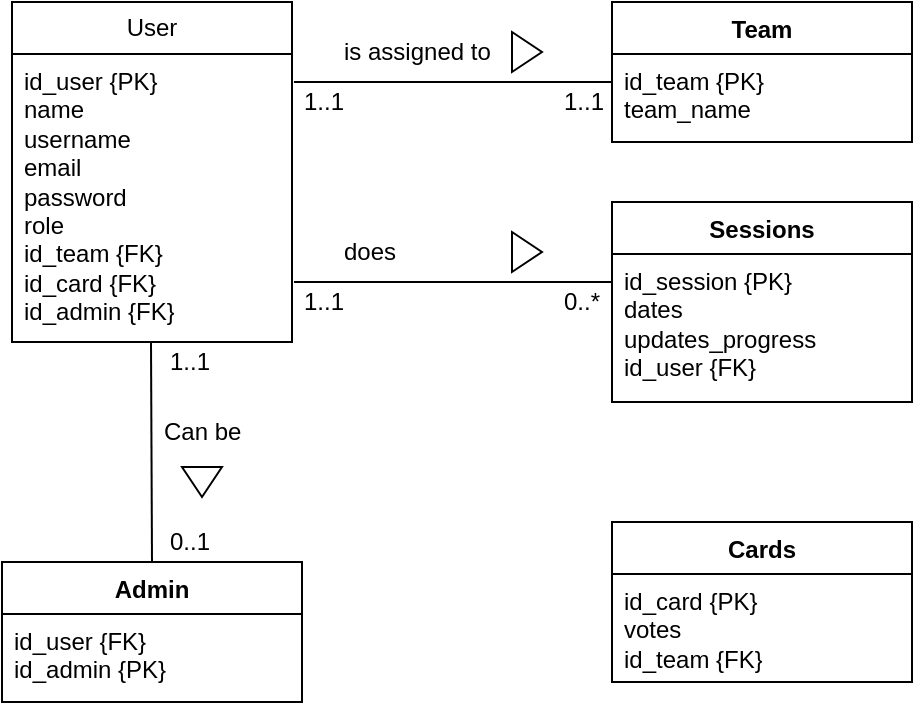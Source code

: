 <mxfile version="26.0.9">
  <diagram name="Page-1" id="9eBU3R_AnWCkEIKJGbm8">
    <mxGraphModel dx="1434" dy="780" grid="1" gridSize="10" guides="1" tooltips="1" connect="1" arrows="1" fold="1" page="1" pageScale="1" pageWidth="827" pageHeight="1169" math="0" shadow="0">
      <root>
        <mxCell id="0" />
        <mxCell id="1" parent="0" />
        <mxCell id="3t3Ay2Q8ecQ7W4Vr8PqS-1" value="User" style="swimlane;fontStyle=0;childLayout=stackLayout;horizontal=1;startSize=26;fillColor=none;horizontalStack=0;resizeParent=1;resizeParentMax=0;resizeLast=0;collapsible=1;marginBottom=0;whiteSpace=wrap;html=1;" vertex="1" parent="1">
          <mxGeometry x="80" y="40" width="140" height="170" as="geometry" />
        </mxCell>
        <mxCell id="3t3Ay2Q8ecQ7W4Vr8PqS-2" value="id_user {PK}&lt;div&gt;name&lt;/div&gt;&lt;div&gt;username&lt;/div&gt;&lt;div&gt;email&lt;/div&gt;&lt;div&gt;password&lt;/div&gt;&lt;div&gt;role&lt;/div&gt;&lt;div&gt;id_team {FK}&lt;/div&gt;&lt;div&gt;id_card {FK}&lt;/div&gt;&lt;div&gt;id_admin {FK}&lt;/div&gt;" style="text;strokeColor=none;fillColor=none;align=left;verticalAlign=top;spacingLeft=4;spacingRight=4;overflow=hidden;rotatable=0;points=[[0,0.5],[1,0.5]];portConstraint=eastwest;whiteSpace=wrap;html=1;" vertex="1" parent="3t3Ay2Q8ecQ7W4Vr8PqS-1">
          <mxGeometry y="26" width="140" height="144" as="geometry" />
        </mxCell>
        <mxCell id="3t3Ay2Q8ecQ7W4Vr8PqS-5" value="Admin" style="swimlane;fontStyle=1;align=center;verticalAlign=top;childLayout=stackLayout;horizontal=1;startSize=26;horizontalStack=0;resizeParent=1;resizeParentMax=0;resizeLast=0;collapsible=1;marginBottom=0;whiteSpace=wrap;html=1;" vertex="1" parent="1">
          <mxGeometry x="75" y="320" width="150" height="70" as="geometry" />
        </mxCell>
        <mxCell id="3t3Ay2Q8ecQ7W4Vr8PqS-6" value="id_user {FK}&lt;br&gt;id_admin {PK}" style="text;strokeColor=none;fillColor=none;align=left;verticalAlign=top;spacingLeft=4;spacingRight=4;overflow=hidden;rotatable=0;points=[[0,0.5],[1,0.5]];portConstraint=eastwest;whiteSpace=wrap;html=1;" vertex="1" parent="3t3Ay2Q8ecQ7W4Vr8PqS-5">
          <mxGeometry y="26" width="150" height="44" as="geometry" />
        </mxCell>
        <mxCell id="3t3Ay2Q8ecQ7W4Vr8PqS-22" value="Sessions" style="swimlane;fontStyle=1;align=center;verticalAlign=top;childLayout=stackLayout;horizontal=1;startSize=26;horizontalStack=0;resizeParent=1;resizeParentMax=0;resizeLast=0;collapsible=1;marginBottom=0;whiteSpace=wrap;html=1;" vertex="1" parent="1">
          <mxGeometry x="380" y="140" width="150" height="100" as="geometry" />
        </mxCell>
        <mxCell id="3t3Ay2Q8ecQ7W4Vr8PqS-23" value="id_session {PK}&lt;div&gt;dates&lt;/div&gt;&lt;div&gt;updates_progress&lt;/div&gt;&lt;div&gt;id_user {FK}&lt;/div&gt;" style="text;strokeColor=none;fillColor=none;align=left;verticalAlign=top;spacingLeft=4;spacingRight=4;overflow=hidden;rotatable=0;points=[[0,0.5],[1,0.5]];portConstraint=eastwest;whiteSpace=wrap;html=1;" vertex="1" parent="3t3Ay2Q8ecQ7W4Vr8PqS-22">
          <mxGeometry y="26" width="150" height="74" as="geometry" />
        </mxCell>
        <mxCell id="3t3Ay2Q8ecQ7W4Vr8PqS-24" value="Cards" style="swimlane;fontStyle=1;align=center;verticalAlign=top;childLayout=stackLayout;horizontal=1;startSize=26;horizontalStack=0;resizeParent=1;resizeParentMax=0;resizeLast=0;collapsible=1;marginBottom=0;whiteSpace=wrap;html=1;" vertex="1" parent="1">
          <mxGeometry x="380" y="300" width="150" height="80" as="geometry" />
        </mxCell>
        <mxCell id="3t3Ay2Q8ecQ7W4Vr8PqS-25" value="id_card {PK}&lt;div&gt;votes&lt;br&gt;&lt;div&gt;id_team {FK}&lt;/div&gt;&lt;/div&gt;" style="text;strokeColor=none;fillColor=none;align=left;verticalAlign=top;spacingLeft=4;spacingRight=4;overflow=hidden;rotatable=0;points=[[0,0.5],[1,0.5]];portConstraint=eastwest;whiteSpace=wrap;html=1;" vertex="1" parent="3t3Ay2Q8ecQ7W4Vr8PqS-24">
          <mxGeometry y="26" width="150" height="54" as="geometry" />
        </mxCell>
        <mxCell id="3t3Ay2Q8ecQ7W4Vr8PqS-26" value="Team" style="swimlane;fontStyle=1;align=center;verticalAlign=top;childLayout=stackLayout;horizontal=1;startSize=26;horizontalStack=0;resizeParent=1;resizeParentMax=0;resizeLast=0;collapsible=1;marginBottom=0;whiteSpace=wrap;html=1;" vertex="1" parent="1">
          <mxGeometry x="380" y="40" width="150" height="70" as="geometry" />
        </mxCell>
        <mxCell id="3t3Ay2Q8ecQ7W4Vr8PqS-27" value="id_team {PK}&lt;div&gt;team_name&lt;/div&gt;" style="text;strokeColor=none;fillColor=none;align=left;verticalAlign=top;spacingLeft=4;spacingRight=4;overflow=hidden;rotatable=0;points=[[0,0.5],[1,0.5]];portConstraint=eastwest;whiteSpace=wrap;html=1;" vertex="1" parent="3t3Ay2Q8ecQ7W4Vr8PqS-26">
          <mxGeometry y="26" width="150" height="44" as="geometry" />
        </mxCell>
        <mxCell id="3t3Ay2Q8ecQ7W4Vr8PqS-29" value="" style="endArrow=none;html=1;rounded=0;exitX=0.5;exitY=0;exitDx=0;exitDy=0;" edge="1" parent="1" source="3t3Ay2Q8ecQ7W4Vr8PqS-5">
          <mxGeometry width="50" height="50" relative="1" as="geometry">
            <mxPoint x="149.5" y="300" as="sourcePoint" />
            <mxPoint x="149.5" y="210" as="targetPoint" />
          </mxGeometry>
        </mxCell>
        <mxCell id="3t3Ay2Q8ecQ7W4Vr8PqS-30" value="" style="triangle;whiteSpace=wrap;html=1;rotation=90;fillColor=light-dark(#FFFFFF,#FFFFFF);" vertex="1" parent="1">
          <mxGeometry x="167.5" y="270" width="15" height="20" as="geometry" />
        </mxCell>
        <mxCell id="3t3Ay2Q8ecQ7W4Vr8PqS-31" value="Can be" style="text;strokeColor=none;fillColor=none;align=left;verticalAlign=middle;spacingLeft=4;spacingRight=4;overflow=hidden;points=[[0,0.5],[1,0.5]];portConstraint=eastwest;rotatable=0;whiteSpace=wrap;html=1;" vertex="1" parent="1">
          <mxGeometry x="150" y="240" width="50" height="30" as="geometry" />
        </mxCell>
        <mxCell id="3t3Ay2Q8ecQ7W4Vr8PqS-32" value="1..1" style="text;strokeColor=none;fillColor=none;align=left;verticalAlign=middle;spacingLeft=4;spacingRight=4;overflow=hidden;points=[[0,0.5],[1,0.5]];portConstraint=eastwest;rotatable=0;whiteSpace=wrap;html=1;" vertex="1" parent="1">
          <mxGeometry x="152.5" y="210" width="30" height="20" as="geometry" />
        </mxCell>
        <mxCell id="3t3Ay2Q8ecQ7W4Vr8PqS-33" value="0..1" style="text;strokeColor=none;fillColor=none;align=left;verticalAlign=middle;spacingLeft=4;spacingRight=4;overflow=hidden;points=[[0,0.5],[1,0.5]];portConstraint=eastwest;rotatable=0;whiteSpace=wrap;html=1;" vertex="1" parent="1">
          <mxGeometry x="152.5" y="300" width="30" height="20" as="geometry" />
        </mxCell>
        <mxCell id="3t3Ay2Q8ecQ7W4Vr8PqS-34" value="" style="endArrow=none;html=1;rounded=0;exitX=1.007;exitY=0.097;exitDx=0;exitDy=0;exitPerimeter=0;" edge="1" parent="1" source="3t3Ay2Q8ecQ7W4Vr8PqS-2">
          <mxGeometry width="50" height="50" relative="1" as="geometry">
            <mxPoint x="240" y="80" as="sourcePoint" />
            <mxPoint x="380" y="80" as="targetPoint" />
          </mxGeometry>
        </mxCell>
        <mxCell id="3t3Ay2Q8ecQ7W4Vr8PqS-35" value="1..1" style="text;strokeColor=none;fillColor=none;align=left;verticalAlign=middle;spacingLeft=4;spacingRight=4;overflow=hidden;points=[[0,0.5],[1,0.5]];portConstraint=eastwest;rotatable=0;whiteSpace=wrap;html=1;" vertex="1" parent="1">
          <mxGeometry x="350" y="80" width="30" height="20" as="geometry" />
        </mxCell>
        <mxCell id="3t3Ay2Q8ecQ7W4Vr8PqS-36" value="1..1" style="text;strokeColor=none;fillColor=none;align=left;verticalAlign=middle;spacingLeft=4;spacingRight=4;overflow=hidden;points=[[0,0.5],[1,0.5]];portConstraint=eastwest;rotatable=0;whiteSpace=wrap;html=1;" vertex="1" parent="1">
          <mxGeometry x="220" y="80" width="30" height="20" as="geometry" />
        </mxCell>
        <mxCell id="3t3Ay2Q8ecQ7W4Vr8PqS-37" value="is assigned to" style="text;strokeColor=none;fillColor=none;align=left;verticalAlign=middle;spacingLeft=4;spacingRight=4;overflow=hidden;points=[[0,0.5],[1,0.5]];portConstraint=eastwest;rotatable=0;whiteSpace=wrap;html=1;" vertex="1" parent="1">
          <mxGeometry x="240" y="50" width="90" height="30" as="geometry" />
        </mxCell>
        <mxCell id="3t3Ay2Q8ecQ7W4Vr8PqS-38" value="" style="triangle;whiteSpace=wrap;html=1;rotation=0;fillColor=light-dark(#FFFFFF,#FFFFFF);" vertex="1" parent="1">
          <mxGeometry x="330" y="55" width="15" height="20" as="geometry" />
        </mxCell>
        <mxCell id="3t3Ay2Q8ecQ7W4Vr8PqS-40" value="" style="endArrow=none;html=1;rounded=0;exitX=1.007;exitY=0.097;exitDx=0;exitDy=0;exitPerimeter=0;" edge="1" parent="1">
          <mxGeometry width="50" height="50" relative="1" as="geometry">
            <mxPoint x="221" y="180" as="sourcePoint" />
            <mxPoint x="380" y="180" as="targetPoint" />
          </mxGeometry>
        </mxCell>
        <mxCell id="3t3Ay2Q8ecQ7W4Vr8PqS-41" value="0..*" style="text;strokeColor=none;fillColor=none;align=left;verticalAlign=middle;spacingLeft=4;spacingRight=4;overflow=hidden;points=[[0,0.5],[1,0.5]];portConstraint=eastwest;rotatable=0;whiteSpace=wrap;html=1;" vertex="1" parent="1">
          <mxGeometry x="350" y="180" width="30" height="20" as="geometry" />
        </mxCell>
        <mxCell id="3t3Ay2Q8ecQ7W4Vr8PqS-42" value="1..1" style="text;strokeColor=none;fillColor=none;align=left;verticalAlign=middle;spacingLeft=4;spacingRight=4;overflow=hidden;points=[[0,0.5],[1,0.5]];portConstraint=eastwest;rotatable=0;whiteSpace=wrap;html=1;" vertex="1" parent="1">
          <mxGeometry x="220" y="180" width="30" height="20" as="geometry" />
        </mxCell>
        <mxCell id="3t3Ay2Q8ecQ7W4Vr8PqS-43" value="does" style="text;strokeColor=none;fillColor=none;align=left;verticalAlign=middle;spacingLeft=4;spacingRight=4;overflow=hidden;points=[[0,0.5],[1,0.5]];portConstraint=eastwest;rotatable=0;whiteSpace=wrap;html=1;" vertex="1" parent="1">
          <mxGeometry x="240" y="150" width="90" height="30" as="geometry" />
        </mxCell>
        <mxCell id="3t3Ay2Q8ecQ7W4Vr8PqS-44" value="" style="triangle;whiteSpace=wrap;html=1;rotation=0;fillColor=light-dark(#FFFFFF,#FFFFFF);" vertex="1" parent="1">
          <mxGeometry x="330" y="155" width="15" height="20" as="geometry" />
        </mxCell>
      </root>
    </mxGraphModel>
  </diagram>
</mxfile>
